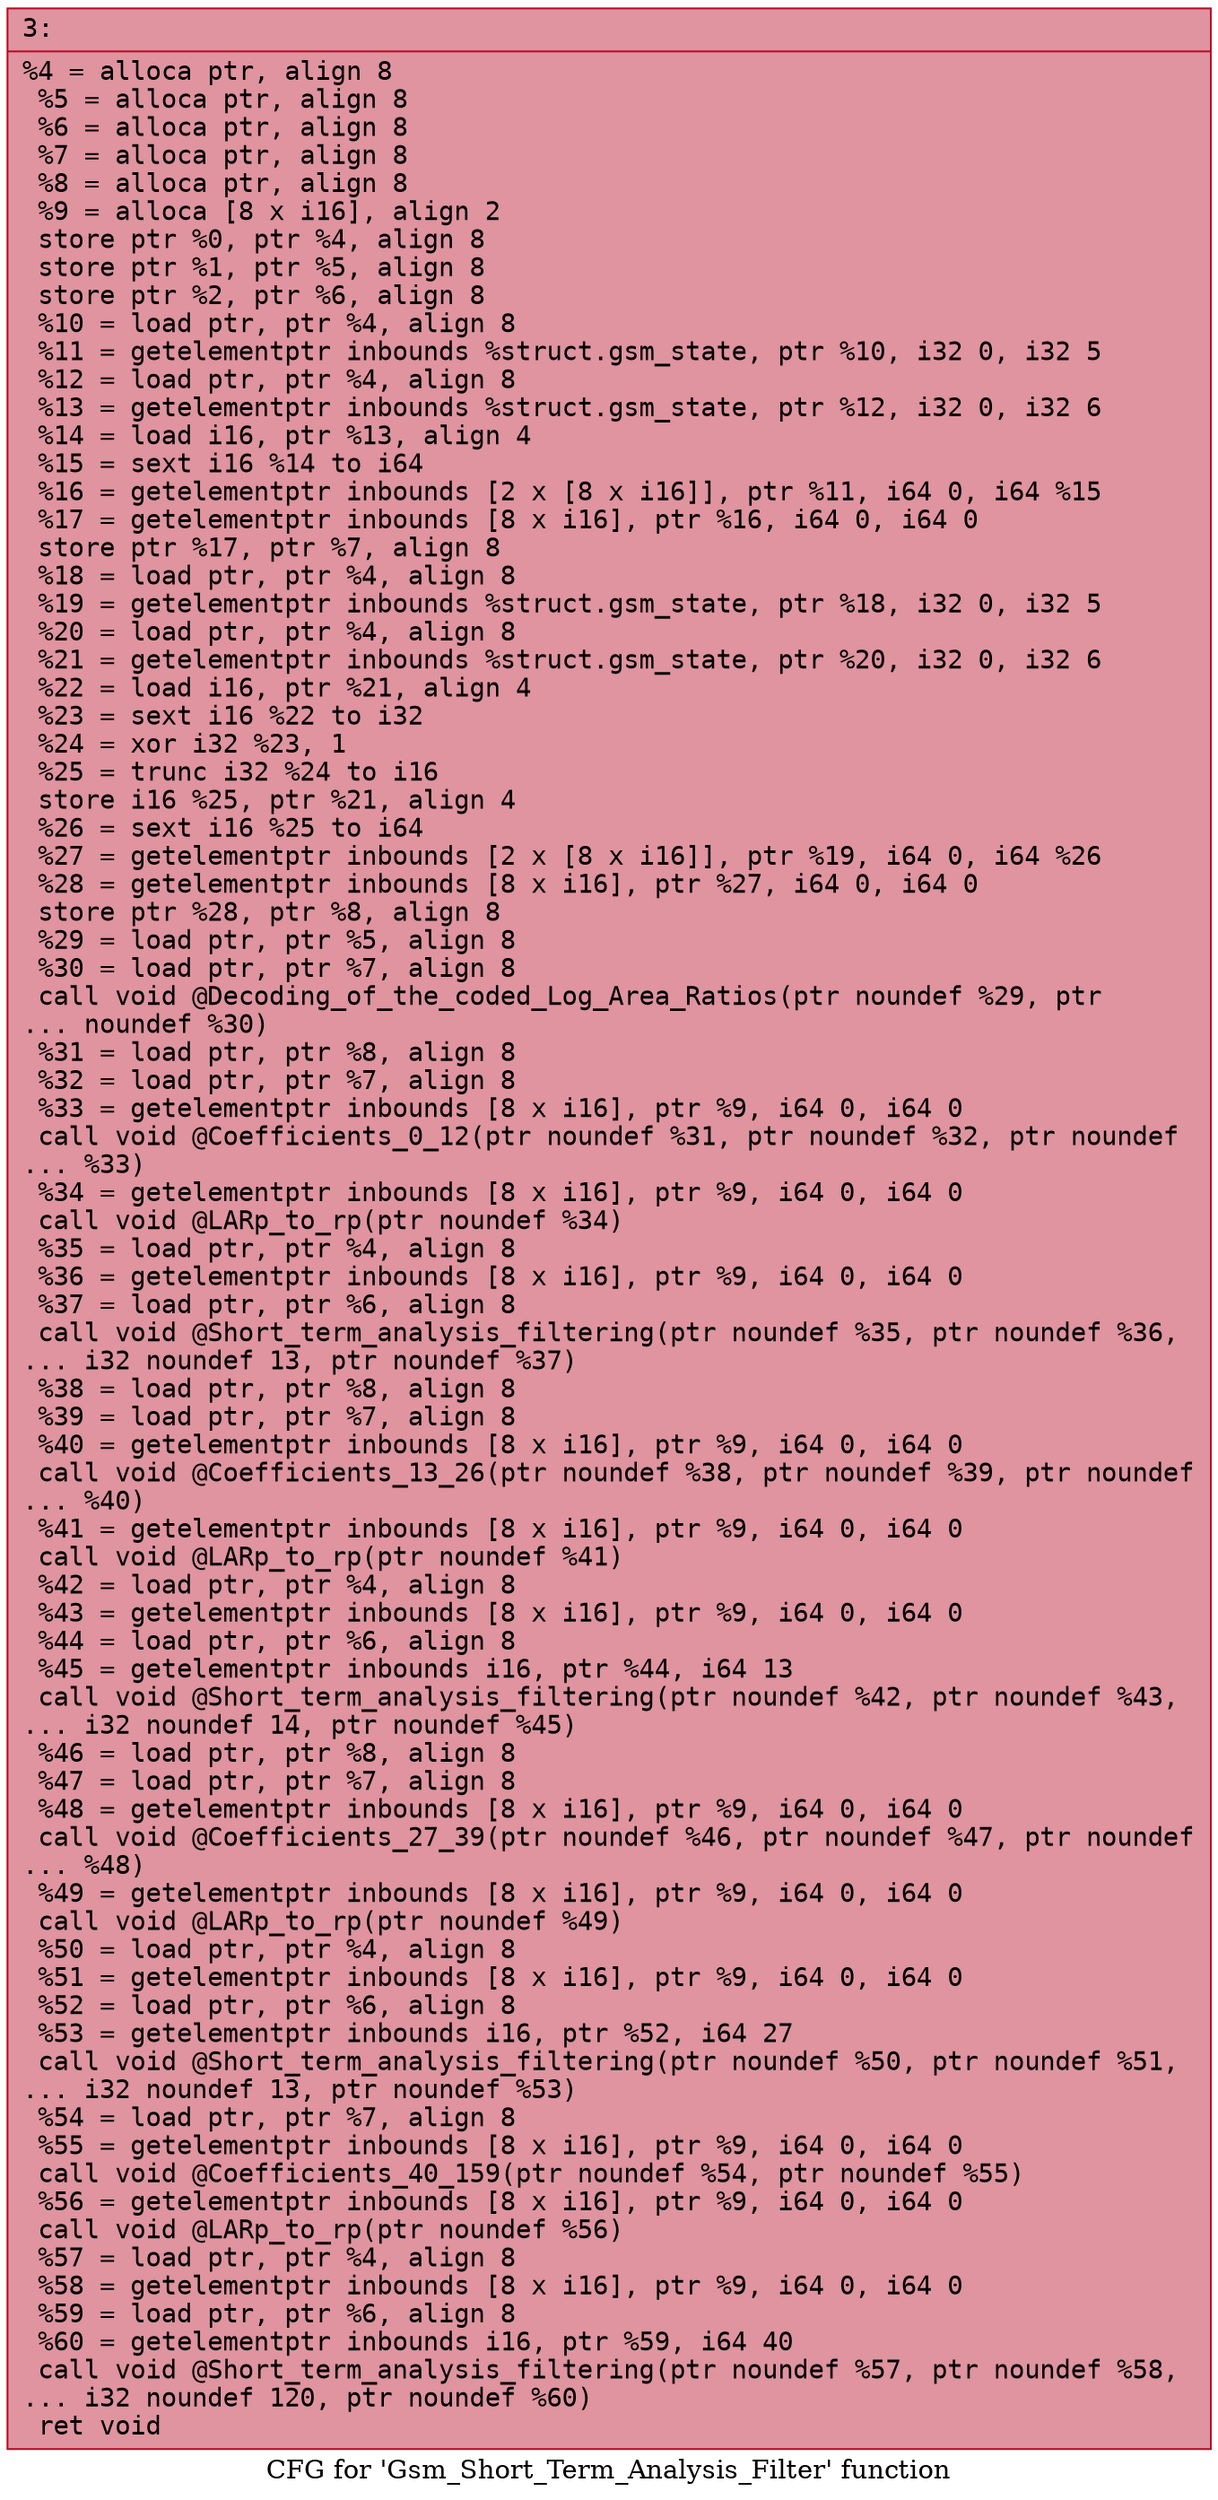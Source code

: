 digraph "CFG for 'Gsm_Short_Term_Analysis_Filter' function" {
	label="CFG for 'Gsm_Short_Term_Analysis_Filter' function";

	Node0x60000398c140 [shape=record,color="#b70d28ff", style=filled, fillcolor="#b70d2870" fontname="Courier",label="{3:\l|  %4 = alloca ptr, align 8\l  %5 = alloca ptr, align 8\l  %6 = alloca ptr, align 8\l  %7 = alloca ptr, align 8\l  %8 = alloca ptr, align 8\l  %9 = alloca [8 x i16], align 2\l  store ptr %0, ptr %4, align 8\l  store ptr %1, ptr %5, align 8\l  store ptr %2, ptr %6, align 8\l  %10 = load ptr, ptr %4, align 8\l  %11 = getelementptr inbounds %struct.gsm_state, ptr %10, i32 0, i32 5\l  %12 = load ptr, ptr %4, align 8\l  %13 = getelementptr inbounds %struct.gsm_state, ptr %12, i32 0, i32 6\l  %14 = load i16, ptr %13, align 4\l  %15 = sext i16 %14 to i64\l  %16 = getelementptr inbounds [2 x [8 x i16]], ptr %11, i64 0, i64 %15\l  %17 = getelementptr inbounds [8 x i16], ptr %16, i64 0, i64 0\l  store ptr %17, ptr %7, align 8\l  %18 = load ptr, ptr %4, align 8\l  %19 = getelementptr inbounds %struct.gsm_state, ptr %18, i32 0, i32 5\l  %20 = load ptr, ptr %4, align 8\l  %21 = getelementptr inbounds %struct.gsm_state, ptr %20, i32 0, i32 6\l  %22 = load i16, ptr %21, align 4\l  %23 = sext i16 %22 to i32\l  %24 = xor i32 %23, 1\l  %25 = trunc i32 %24 to i16\l  store i16 %25, ptr %21, align 4\l  %26 = sext i16 %25 to i64\l  %27 = getelementptr inbounds [2 x [8 x i16]], ptr %19, i64 0, i64 %26\l  %28 = getelementptr inbounds [8 x i16], ptr %27, i64 0, i64 0\l  store ptr %28, ptr %8, align 8\l  %29 = load ptr, ptr %5, align 8\l  %30 = load ptr, ptr %7, align 8\l  call void @Decoding_of_the_coded_Log_Area_Ratios(ptr noundef %29, ptr\l... noundef %30)\l  %31 = load ptr, ptr %8, align 8\l  %32 = load ptr, ptr %7, align 8\l  %33 = getelementptr inbounds [8 x i16], ptr %9, i64 0, i64 0\l  call void @Coefficients_0_12(ptr noundef %31, ptr noundef %32, ptr noundef\l... %33)\l  %34 = getelementptr inbounds [8 x i16], ptr %9, i64 0, i64 0\l  call void @LARp_to_rp(ptr noundef %34)\l  %35 = load ptr, ptr %4, align 8\l  %36 = getelementptr inbounds [8 x i16], ptr %9, i64 0, i64 0\l  %37 = load ptr, ptr %6, align 8\l  call void @Short_term_analysis_filtering(ptr noundef %35, ptr noundef %36,\l... i32 noundef 13, ptr noundef %37)\l  %38 = load ptr, ptr %8, align 8\l  %39 = load ptr, ptr %7, align 8\l  %40 = getelementptr inbounds [8 x i16], ptr %9, i64 0, i64 0\l  call void @Coefficients_13_26(ptr noundef %38, ptr noundef %39, ptr noundef\l... %40)\l  %41 = getelementptr inbounds [8 x i16], ptr %9, i64 0, i64 0\l  call void @LARp_to_rp(ptr noundef %41)\l  %42 = load ptr, ptr %4, align 8\l  %43 = getelementptr inbounds [8 x i16], ptr %9, i64 0, i64 0\l  %44 = load ptr, ptr %6, align 8\l  %45 = getelementptr inbounds i16, ptr %44, i64 13\l  call void @Short_term_analysis_filtering(ptr noundef %42, ptr noundef %43,\l... i32 noundef 14, ptr noundef %45)\l  %46 = load ptr, ptr %8, align 8\l  %47 = load ptr, ptr %7, align 8\l  %48 = getelementptr inbounds [8 x i16], ptr %9, i64 0, i64 0\l  call void @Coefficients_27_39(ptr noundef %46, ptr noundef %47, ptr noundef\l... %48)\l  %49 = getelementptr inbounds [8 x i16], ptr %9, i64 0, i64 0\l  call void @LARp_to_rp(ptr noundef %49)\l  %50 = load ptr, ptr %4, align 8\l  %51 = getelementptr inbounds [8 x i16], ptr %9, i64 0, i64 0\l  %52 = load ptr, ptr %6, align 8\l  %53 = getelementptr inbounds i16, ptr %52, i64 27\l  call void @Short_term_analysis_filtering(ptr noundef %50, ptr noundef %51,\l... i32 noundef 13, ptr noundef %53)\l  %54 = load ptr, ptr %7, align 8\l  %55 = getelementptr inbounds [8 x i16], ptr %9, i64 0, i64 0\l  call void @Coefficients_40_159(ptr noundef %54, ptr noundef %55)\l  %56 = getelementptr inbounds [8 x i16], ptr %9, i64 0, i64 0\l  call void @LARp_to_rp(ptr noundef %56)\l  %57 = load ptr, ptr %4, align 8\l  %58 = getelementptr inbounds [8 x i16], ptr %9, i64 0, i64 0\l  %59 = load ptr, ptr %6, align 8\l  %60 = getelementptr inbounds i16, ptr %59, i64 40\l  call void @Short_term_analysis_filtering(ptr noundef %57, ptr noundef %58,\l... i32 noundef 120, ptr noundef %60)\l  ret void\l}"];
}
